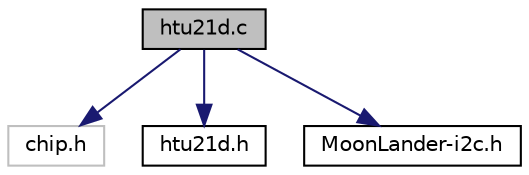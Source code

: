 digraph "htu21d.c"
{
  edge [fontname="Helvetica",fontsize="10",labelfontname="Helvetica",labelfontsize="10"];
  node [fontname="Helvetica",fontsize="10",shape=record];
  Node1 [label="htu21d.c",height=0.2,width=0.4,color="black", fillcolor="grey75", style="filled", fontcolor="black"];
  Node1 -> Node2 [color="midnightblue",fontsize="10",style="solid",fontname="Helvetica"];
  Node2 [label="chip.h",height=0.2,width=0.4,color="grey75", fillcolor="white", style="filled"];
  Node1 -> Node3 [color="midnightblue",fontsize="10",style="solid",fontname="Helvetica"];
  Node3 [label="htu21d.h",height=0.2,width=0.4,color="black", fillcolor="white", style="filled",URL="$htu21d_8h_source.html"];
  Node1 -> Node4 [color="midnightblue",fontsize="10",style="solid",fontname="Helvetica"];
  Node4 [label="MoonLander-i2c.h",height=0.2,width=0.4,color="black", fillcolor="white", style="filled",URL="$MoonLander-i2c_8h.html",tooltip="Basic polling I2C master driver for the NXP LPC824 (and probably other LPC8XX) ARM Cortex-M0+..."];
}
